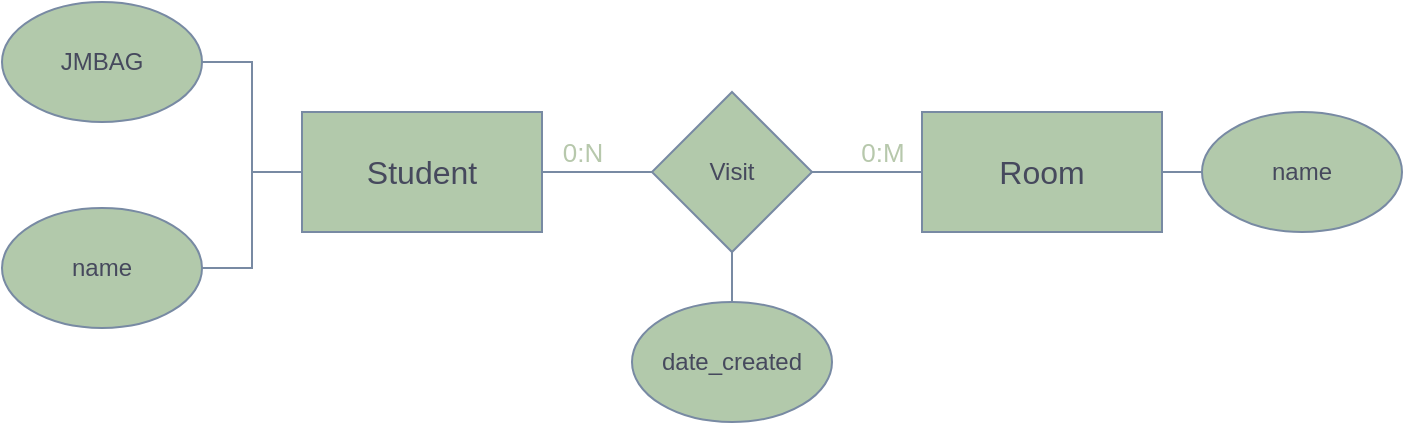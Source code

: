 <mxfile>
    <diagram name="Page-1" id="5pF4_aVU1pFRaMbYbg6M">
        <mxGraphModel dx="980" dy="655" grid="1" gridSize="10" guides="1" tooltips="1" connect="1" arrows="1" fold="1" page="1" pageScale="1" pageWidth="850" pageHeight="1100" math="0" shadow="0">
            <root>
                <mxCell id="0"/>
                <mxCell id="1" parent="0"/>
                <mxCell id="yRPjK3oCjNHyvP5zTVlW-6" style="edgeStyle=orthogonalEdgeStyle;rounded=0;orthogonalLoop=1;jettySize=auto;html=1;strokeColor=#788AA3;fontColor=#46495D;fillColor=#B2C9AB;endArrow=none;endFill=0;" parent="1" source="yRPjK3oCjNHyvP5zTVlW-2" target="yRPjK3oCjNHyvP5zTVlW-4" edge="1">
                    <mxGeometry relative="1" as="geometry"/>
                </mxCell>
                <mxCell id="yRPjK3oCjNHyvP5zTVlW-2" value="Student" style="rounded=0;whiteSpace=wrap;html=1;strokeColor=#788AA3;fontColor=#46495D;fillColor=#B2C9AB;labelBackgroundColor=none;fontSize=16;" parent="1" vertex="1">
                    <mxGeometry x="250" y="95" width="120" height="60" as="geometry"/>
                </mxCell>
                <mxCell id="yRPjK3oCjNHyvP5zTVlW-4" value="name" style="ellipse;whiteSpace=wrap;html=1;strokeColor=#788AA3;fontColor=#46495D;fillColor=#B2C9AB;" parent="1" vertex="1">
                    <mxGeometry x="100" y="143" width="100" height="60" as="geometry"/>
                </mxCell>
                <mxCell id="yRPjK3oCjNHyvP5zTVlW-18" style="edgeStyle=orthogonalEdgeStyle;rounded=0;orthogonalLoop=1;jettySize=auto;html=1;entryX=0;entryY=0.5;entryDx=0;entryDy=0;strokeColor=#788AA3;fontColor=#46495D;fillColor=#B2C9AB;endArrow=none;endFill=0;" parent="1" source="yRPjK3oCjNHyvP5zTVlW-5" target="yRPjK3oCjNHyvP5zTVlW-2" edge="1">
                    <mxGeometry relative="1" as="geometry"/>
                </mxCell>
                <mxCell id="yRPjK3oCjNHyvP5zTVlW-5" value="JMBAG" style="ellipse;whiteSpace=wrap;html=1;strokeColor=#788AA3;fontColor=#46495D;fillColor=#B2C9AB;" parent="1" vertex="1">
                    <mxGeometry x="100" y="40" width="100" height="60" as="geometry"/>
                </mxCell>
                <mxCell id="yRPjK3oCjNHyvP5zTVlW-23" style="edgeStyle=orthogonalEdgeStyle;shape=connector;rounded=0;orthogonalLoop=1;jettySize=auto;html=1;entryX=0.5;entryY=1;entryDx=0;entryDy=0;labelBackgroundColor=default;strokeColor=#788AA3;align=center;verticalAlign=middle;fontFamily=Helvetica;fontSize=11;fontColor=#46495D;endArrow=none;endFill=0;fillColor=#B2C9AB;" parent="1" source="yRPjK3oCjNHyvP5zTVlW-9" target="yRPjK3oCjNHyvP5zTVlW-14" edge="1">
                    <mxGeometry relative="1" as="geometry"/>
                </mxCell>
                <mxCell id="yRPjK3oCjNHyvP5zTVlW-9" value="date_created" style="ellipse;whiteSpace=wrap;html=1;strokeColor=#788AA3;fontColor=#46495D;fillColor=#B2C9AB;" parent="1" vertex="1">
                    <mxGeometry x="415" y="190" width="100" height="60" as="geometry"/>
                </mxCell>
                <mxCell id="yRPjK3oCjNHyvP5zTVlW-22" style="edgeStyle=orthogonalEdgeStyle;shape=connector;rounded=0;orthogonalLoop=1;jettySize=auto;html=1;entryX=1;entryY=0.5;entryDx=0;entryDy=0;labelBackgroundColor=default;strokeColor=#788AA3;align=center;verticalAlign=middle;fontFamily=Helvetica;fontSize=11;fontColor=#46495D;endArrow=none;endFill=0;fillColor=#B2C9AB;" parent="1" source="yRPjK3oCjNHyvP5zTVlW-11" target="yRPjK3oCjNHyvP5zTVlW-14" edge="1">
                    <mxGeometry relative="1" as="geometry"/>
                </mxCell>
                <mxCell id="yRPjK3oCjNHyvP5zTVlW-11" value="Room" style="rounded=0;whiteSpace=wrap;html=1;strokeColor=#788AA3;fontColor=#46495D;fillColor=#B2C9AB;labelBackgroundColor=none;fontSize=16;" parent="1" vertex="1">
                    <mxGeometry x="560" y="95" width="120" height="60" as="geometry"/>
                </mxCell>
                <mxCell id="yRPjK3oCjNHyvP5zTVlW-20" style="edgeStyle=orthogonalEdgeStyle;shape=connector;rounded=0;orthogonalLoop=1;jettySize=auto;html=1;entryX=1;entryY=0.5;entryDx=0;entryDy=0;labelBackgroundColor=default;strokeColor=#788AA3;align=center;verticalAlign=middle;fontFamily=Helvetica;fontSize=11;fontColor=#46495D;endArrow=none;endFill=0;fillColor=#B2C9AB;" parent="1" source="yRPjK3oCjNHyvP5zTVlW-14" target="yRPjK3oCjNHyvP5zTVlW-2" edge="1">
                    <mxGeometry relative="1" as="geometry"/>
                </mxCell>
                <mxCell id="yRPjK3oCjNHyvP5zTVlW-14" value="Visit" style="rhombus;whiteSpace=wrap;html=1;strokeColor=#788AA3;fontColor=#46495D;fillColor=#B2C9AB;" parent="1" vertex="1">
                    <mxGeometry x="425" y="85" width="80" height="80" as="geometry"/>
                </mxCell>
                <mxCell id="2" value="0:N" style="text;html=1;align=center;verticalAlign=middle;resizable=0;points=[];autosize=1;strokeColor=none;fillColor=none;fontSize=13;fontFamily=Helvetica;sketch=1;hachureGap=4;jiggle=2;curveFitting=1;labelBackgroundColor=none;fontColor=#b7c8ac;" vertex="1" parent="1">
                    <mxGeometry x="370" y="100" width="40" height="30" as="geometry"/>
                </mxCell>
                <mxCell id="3" value="0:M" style="text;html=1;align=center;verticalAlign=middle;resizable=0;points=[];autosize=1;strokeColor=none;fillColor=none;fontSize=13;fontFamily=Helvetica;sketch=1;hachureGap=4;jiggle=2;curveFitting=1;labelBackgroundColor=none;fontColor=#b7c8ac;" vertex="1" parent="1">
                    <mxGeometry x="515" y="100" width="50" height="30" as="geometry"/>
                </mxCell>
                <mxCell id="6" style="edgeStyle=orthogonalEdgeStyle;shape=connector;rounded=0;html=1;entryX=1;entryY=0.5;entryDx=0;entryDy=0;labelBackgroundColor=default;strokeColor=#788AA3;fontFamily=Helvetica;fontSize=11;fontColor=#46495D;endArrow=none;endFill=0;fillColor=#B2C9AB;" edge="1" parent="1" source="4" target="yRPjK3oCjNHyvP5zTVlW-11">
                    <mxGeometry relative="1" as="geometry"/>
                </mxCell>
                <mxCell id="4" value="name" style="ellipse;whiteSpace=wrap;html=1;strokeColor=#788AA3;fontColor=#46495D;fillColor=#B2C9AB;" vertex="1" parent="1">
                    <mxGeometry x="700" y="95" width="100" height="60" as="geometry"/>
                </mxCell>
            </root>
        </mxGraphModel>
    </diagram>
</mxfile>